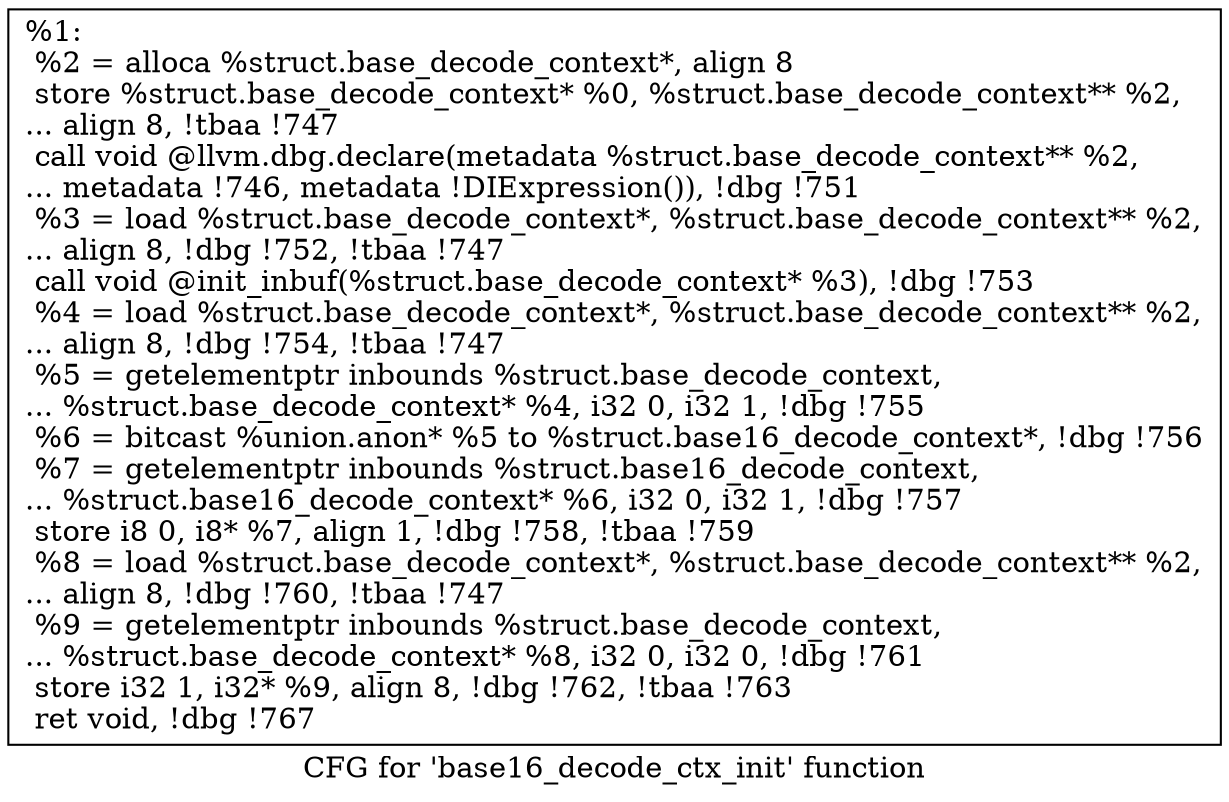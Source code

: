 digraph "CFG for 'base16_decode_ctx_init' function" {
	label="CFG for 'base16_decode_ctx_init' function";

	Node0xd6bbf0 [shape=record,label="{%1:\l  %2 = alloca %struct.base_decode_context*, align 8\l  store %struct.base_decode_context* %0, %struct.base_decode_context** %2,\l... align 8, !tbaa !747\l  call void @llvm.dbg.declare(metadata %struct.base_decode_context** %2,\l... metadata !746, metadata !DIExpression()), !dbg !751\l  %3 = load %struct.base_decode_context*, %struct.base_decode_context** %2,\l... align 8, !dbg !752, !tbaa !747\l  call void @init_inbuf(%struct.base_decode_context* %3), !dbg !753\l  %4 = load %struct.base_decode_context*, %struct.base_decode_context** %2,\l... align 8, !dbg !754, !tbaa !747\l  %5 = getelementptr inbounds %struct.base_decode_context,\l... %struct.base_decode_context* %4, i32 0, i32 1, !dbg !755\l  %6 = bitcast %union.anon* %5 to %struct.base16_decode_context*, !dbg !756\l  %7 = getelementptr inbounds %struct.base16_decode_context,\l... %struct.base16_decode_context* %6, i32 0, i32 1, !dbg !757\l  store i8 0, i8* %7, align 1, !dbg !758, !tbaa !759\l  %8 = load %struct.base_decode_context*, %struct.base_decode_context** %2,\l... align 8, !dbg !760, !tbaa !747\l  %9 = getelementptr inbounds %struct.base_decode_context,\l... %struct.base_decode_context* %8, i32 0, i32 0, !dbg !761\l  store i32 1, i32* %9, align 8, !dbg !762, !tbaa !763\l  ret void, !dbg !767\l}"];
}
